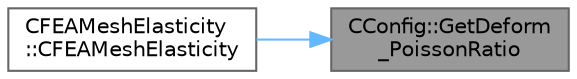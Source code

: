 digraph "CConfig::GetDeform_PoissonRatio"
{
 // LATEX_PDF_SIZE
  bgcolor="transparent";
  edge [fontname=Helvetica,fontsize=10,labelfontname=Helvetica,labelfontsize=10];
  node [fontname=Helvetica,fontsize=10,shape=box,height=0.2,width=0.4];
  rankdir="RL";
  Node1 [id="Node000001",label="CConfig::GetDeform\l_PoissonRatio",height=0.2,width=0.4,color="gray40", fillcolor="grey60", style="filled", fontcolor="black",tooltip="Get Poisson's ratio for deformation (constant stiffness deformation) ."];
  Node1 -> Node2 [id="edge1_Node000001_Node000002",dir="back",color="steelblue1",style="solid",tooltip=" "];
  Node2 [id="Node000002",label="CFEAMeshElasticity\l::CFEAMeshElasticity",height=0.2,width=0.4,color="grey40", fillcolor="white", style="filled",URL="$classCFEAMeshElasticity.html#a3c66c89e7d1ee42ffa41f6d3eb914f9e",tooltip="Constructor of the class."];
}
